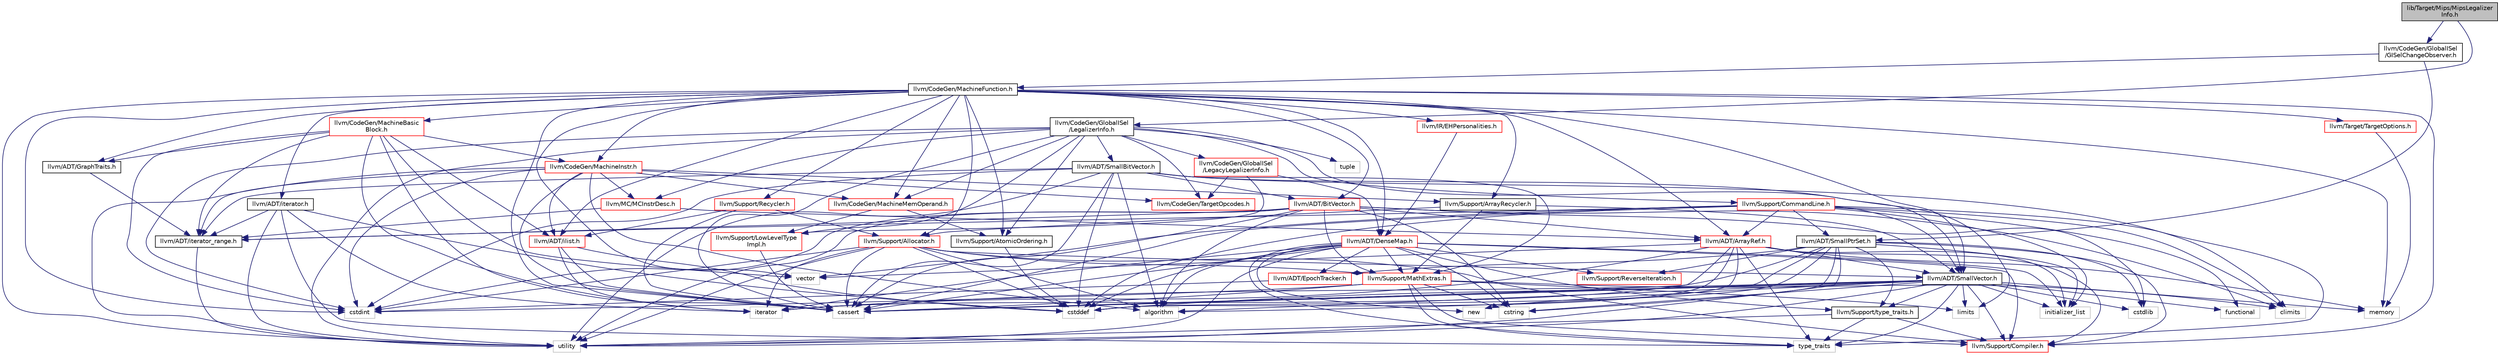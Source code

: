 digraph "lib/Target/Mips/MipsLegalizerInfo.h"
{
 // LATEX_PDF_SIZE
  bgcolor="transparent";
  edge [fontname="Helvetica",fontsize="10",labelfontname="Helvetica",labelfontsize="10"];
  node [fontname="Helvetica",fontsize="10",shape=record];
  Node1 [label="lib/Target/Mips/MipsLegalizer\lInfo.h",height=0.2,width=0.4,color="black", fillcolor="grey75", style="filled", fontcolor="black",tooltip=" "];
  Node1 -> Node2 [color="midnightblue",fontsize="10",style="solid",fontname="Helvetica"];
  Node2 [label="llvm/CodeGen/GlobalISel\l/GISelChangeObserver.h",height=0.2,width=0.4,color="black",URL="$GISelChangeObserver_8h.html",tooltip=" "];
  Node2 -> Node3 [color="midnightblue",fontsize="10",style="solid",fontname="Helvetica"];
  Node3 [label="llvm/ADT/SmallPtrSet.h",height=0.2,width=0.4,color="black",URL="$SmallPtrSet_8h.html",tooltip=" "];
  Node3 -> Node4 [color="midnightblue",fontsize="10",style="solid",fontname="Helvetica"];
  Node4 [label="llvm/ADT/EpochTracker.h",height=0.2,width=0.4,color="red",URL="$EpochTracker_8h.html",tooltip=" "];
  Node4 -> Node6 [color="midnightblue",fontsize="10",style="solid",fontname="Helvetica"];
  Node6 [label="cstdint",height=0.2,width=0.4,color="grey75",tooltip=" "];
  Node3 -> Node7 [color="midnightblue",fontsize="10",style="solid",fontname="Helvetica"];
  Node7 [label="llvm/Support/Compiler.h",height=0.2,width=0.4,color="red",URL="$Compiler_8h.html",tooltip=" "];
  Node3 -> Node10 [color="midnightblue",fontsize="10",style="solid",fontname="Helvetica"];
  Node10 [label="llvm/Support/ReverseIteration.h",height=0.2,width=0.4,color="red",URL="$ReverseIteration_8h.html",tooltip=" "];
  Node3 -> Node19 [color="midnightblue",fontsize="10",style="solid",fontname="Helvetica"];
  Node19 [label="llvm/Support/type_traits.h",height=0.2,width=0.4,color="black",URL="$type__traits_8h.html",tooltip=" "];
  Node19 -> Node7 [color="midnightblue",fontsize="10",style="solid",fontname="Helvetica"];
  Node19 -> Node18 [color="midnightblue",fontsize="10",style="solid",fontname="Helvetica"];
  Node18 [label="type_traits",height=0.2,width=0.4,color="grey75",tooltip=" "];
  Node19 -> Node20 [color="midnightblue",fontsize="10",style="solid",fontname="Helvetica"];
  Node20 [label="utility",height=0.2,width=0.4,color="grey75",tooltip=" "];
  Node3 -> Node17 [color="midnightblue",fontsize="10",style="solid",fontname="Helvetica"];
  Node17 [label="cassert",height=0.2,width=0.4,color="grey75",tooltip=" "];
  Node3 -> Node21 [color="midnightblue",fontsize="10",style="solid",fontname="Helvetica"];
  Node21 [label="cstddef",height=0.2,width=0.4,color="grey75",tooltip=" "];
  Node3 -> Node22 [color="midnightblue",fontsize="10",style="solid",fontname="Helvetica"];
  Node22 [label="cstdlib",height=0.2,width=0.4,color="grey75",tooltip=" "];
  Node3 -> Node23 [color="midnightblue",fontsize="10",style="solid",fontname="Helvetica"];
  Node23 [label="cstring",height=0.2,width=0.4,color="grey75",tooltip=" "];
  Node3 -> Node24 [color="midnightblue",fontsize="10",style="solid",fontname="Helvetica"];
  Node24 [label="initializer_list",height=0.2,width=0.4,color="grey75",tooltip=" "];
  Node3 -> Node25 [color="midnightblue",fontsize="10",style="solid",fontname="Helvetica"];
  Node25 [label="iterator",height=0.2,width=0.4,color="grey75",tooltip=" "];
  Node3 -> Node20 [color="midnightblue",fontsize="10",style="solid",fontname="Helvetica"];
  Node2 -> Node26 [color="midnightblue",fontsize="10",style="solid",fontname="Helvetica"];
  Node26 [label="llvm/CodeGen/MachineFunction.h",height=0.2,width=0.4,color="black",URL="$MachineFunction_8h.html",tooltip=" "];
  Node26 -> Node27 [color="midnightblue",fontsize="10",style="solid",fontname="Helvetica"];
  Node27 [label="llvm/ADT/ArrayRef.h",height=0.2,width=0.4,color="red",URL="$ArrayRef_8h.html",tooltip=" "];
  Node27 -> Node38 [color="midnightblue",fontsize="10",style="solid",fontname="Helvetica"];
  Node38 [label="llvm/ADT/SmallVector.h",height=0.2,width=0.4,color="black",URL="$SmallVector_8h.html",tooltip=" "];
  Node38 -> Node7 [color="midnightblue",fontsize="10",style="solid",fontname="Helvetica"];
  Node38 -> Node19 [color="midnightblue",fontsize="10",style="solid",fontname="Helvetica"];
  Node38 -> Node34 [color="midnightblue",fontsize="10",style="solid",fontname="Helvetica"];
  Node34 [label="algorithm",height=0.2,width=0.4,color="grey75",tooltip=" "];
  Node38 -> Node17 [color="midnightblue",fontsize="10",style="solid",fontname="Helvetica"];
  Node38 -> Node21 [color="midnightblue",fontsize="10",style="solid",fontname="Helvetica"];
  Node38 -> Node22 [color="midnightblue",fontsize="10",style="solid",fontname="Helvetica"];
  Node38 -> Node23 [color="midnightblue",fontsize="10",style="solid",fontname="Helvetica"];
  Node38 -> Node39 [color="midnightblue",fontsize="10",style="solid",fontname="Helvetica"];
  Node39 [label="functional",height=0.2,width=0.4,color="grey75",tooltip=" "];
  Node38 -> Node24 [color="midnightblue",fontsize="10",style="solid",fontname="Helvetica"];
  Node38 -> Node25 [color="midnightblue",fontsize="10",style="solid",fontname="Helvetica"];
  Node38 -> Node32 [color="midnightblue",fontsize="10",style="solid",fontname="Helvetica"];
  Node32 [label="limits",height=0.2,width=0.4,color="grey75",tooltip=" "];
  Node38 -> Node40 [color="midnightblue",fontsize="10",style="solid",fontname="Helvetica"];
  Node40 [label="memory",height=0.2,width=0.4,color="grey75",tooltip=" "];
  Node38 -> Node41 [color="midnightblue",fontsize="10",style="solid",fontname="Helvetica"];
  Node41 [label="new",height=0.2,width=0.4,color="grey75",tooltip=" "];
  Node38 -> Node18 [color="midnightblue",fontsize="10",style="solid",fontname="Helvetica"];
  Node38 -> Node20 [color="midnightblue",fontsize="10",style="solid",fontname="Helvetica"];
  Node27 -> Node7 [color="midnightblue",fontsize="10",style="solid",fontname="Helvetica"];
  Node27 -> Node34 [color="midnightblue",fontsize="10",style="solid",fontname="Helvetica"];
  Node27 -> Node17 [color="midnightblue",fontsize="10",style="solid",fontname="Helvetica"];
  Node27 -> Node21 [color="midnightblue",fontsize="10",style="solid",fontname="Helvetica"];
  Node27 -> Node24 [color="midnightblue",fontsize="10",style="solid",fontname="Helvetica"];
  Node27 -> Node25 [color="midnightblue",fontsize="10",style="solid",fontname="Helvetica"];
  Node27 -> Node40 [color="midnightblue",fontsize="10",style="solid",fontname="Helvetica"];
  Node27 -> Node18 [color="midnightblue",fontsize="10",style="solid",fontname="Helvetica"];
  Node27 -> Node49 [color="midnightblue",fontsize="10",style="solid",fontname="Helvetica"];
  Node49 [label="vector",height=0.2,width=0.4,color="grey75",tooltip=" "];
  Node26 -> Node50 [color="midnightblue",fontsize="10",style="solid",fontname="Helvetica"];
  Node50 [label="llvm/ADT/BitVector.h",height=0.2,width=0.4,color="red",URL="$BitVector_8h.html",tooltip=" "];
  Node50 -> Node27 [color="midnightblue",fontsize="10",style="solid",fontname="Helvetica"];
  Node50 -> Node47 [color="midnightblue",fontsize="10",style="solid",fontname="Helvetica"];
  Node47 [label="llvm/ADT/iterator_range.h",height=0.2,width=0.4,color="black",URL="$iterator__range_8h.html",tooltip=" "];
  Node47 -> Node20 [color="midnightblue",fontsize="10",style="solid",fontname="Helvetica"];
  Node50 -> Node53 [color="midnightblue",fontsize="10",style="solid",fontname="Helvetica"];
  Node53 [label="llvm/Support/MathExtras.h",height=0.2,width=0.4,color="red",URL="$MathExtras_8h.html",tooltip=" "];
  Node53 -> Node7 [color="midnightblue",fontsize="10",style="solid",fontname="Helvetica"];
  Node53 -> Node17 [color="midnightblue",fontsize="10",style="solid",fontname="Helvetica"];
  Node53 -> Node54 [color="midnightblue",fontsize="10",style="solid",fontname="Helvetica"];
  Node54 [label="climits",height=0.2,width=0.4,color="grey75",tooltip=" "];
  Node53 -> Node6 [color="midnightblue",fontsize="10",style="solid",fontname="Helvetica"];
  Node53 -> Node23 [color="midnightblue",fontsize="10",style="solid",fontname="Helvetica"];
  Node53 -> Node32 [color="midnightblue",fontsize="10",style="solid",fontname="Helvetica"];
  Node53 -> Node18 [color="midnightblue",fontsize="10",style="solid",fontname="Helvetica"];
  Node50 -> Node34 [color="midnightblue",fontsize="10",style="solid",fontname="Helvetica"];
  Node50 -> Node17 [color="midnightblue",fontsize="10",style="solid",fontname="Helvetica"];
  Node50 -> Node54 [color="midnightblue",fontsize="10",style="solid",fontname="Helvetica"];
  Node50 -> Node6 [color="midnightblue",fontsize="10",style="solid",fontname="Helvetica"];
  Node50 -> Node22 [color="midnightblue",fontsize="10",style="solid",fontname="Helvetica"];
  Node50 -> Node23 [color="midnightblue",fontsize="10",style="solid",fontname="Helvetica"];
  Node50 -> Node20 [color="midnightblue",fontsize="10",style="solid",fontname="Helvetica"];
  Node26 -> Node55 [color="midnightblue",fontsize="10",style="solid",fontname="Helvetica"];
  Node55 [label="llvm/ADT/DenseMap.h",height=0.2,width=0.4,color="red",URL="$DenseMap_8h.html",tooltip=" "];
  Node55 -> Node4 [color="midnightblue",fontsize="10",style="solid",fontname="Helvetica"];
  Node55 -> Node7 [color="midnightblue",fontsize="10",style="solid",fontname="Helvetica"];
  Node55 -> Node53 [color="midnightblue",fontsize="10",style="solid",fontname="Helvetica"];
  Node55 -> Node10 [color="midnightblue",fontsize="10",style="solid",fontname="Helvetica"];
  Node55 -> Node19 [color="midnightblue",fontsize="10",style="solid",fontname="Helvetica"];
  Node55 -> Node34 [color="midnightblue",fontsize="10",style="solid",fontname="Helvetica"];
  Node55 -> Node17 [color="midnightblue",fontsize="10",style="solid",fontname="Helvetica"];
  Node55 -> Node21 [color="midnightblue",fontsize="10",style="solid",fontname="Helvetica"];
  Node55 -> Node23 [color="midnightblue",fontsize="10",style="solid",fontname="Helvetica"];
  Node55 -> Node24 [color="midnightblue",fontsize="10",style="solid",fontname="Helvetica"];
  Node55 -> Node25 [color="midnightblue",fontsize="10",style="solid",fontname="Helvetica"];
  Node55 -> Node41 [color="midnightblue",fontsize="10",style="solid",fontname="Helvetica"];
  Node55 -> Node18 [color="midnightblue",fontsize="10",style="solid",fontname="Helvetica"];
  Node55 -> Node20 [color="midnightblue",fontsize="10",style="solid",fontname="Helvetica"];
  Node26 -> Node58 [color="midnightblue",fontsize="10",style="solid",fontname="Helvetica"];
  Node58 [label="llvm/ADT/GraphTraits.h",height=0.2,width=0.4,color="black",URL="$GraphTraits_8h.html",tooltip=" "];
  Node58 -> Node47 [color="midnightblue",fontsize="10",style="solid",fontname="Helvetica"];
  Node26 -> Node38 [color="midnightblue",fontsize="10",style="solid",fontname="Helvetica"];
  Node26 -> Node59 [color="midnightblue",fontsize="10",style="solid",fontname="Helvetica"];
  Node59 [label="llvm/ADT/ilist.h",height=0.2,width=0.4,color="red",URL="$ilist_8h.html",tooltip=" "];
  Node59 -> Node17 [color="midnightblue",fontsize="10",style="solid",fontname="Helvetica"];
  Node59 -> Node21 [color="midnightblue",fontsize="10",style="solid",fontname="Helvetica"];
  Node59 -> Node25 [color="midnightblue",fontsize="10",style="solid",fontname="Helvetica"];
  Node26 -> Node46 [color="midnightblue",fontsize="10",style="solid",fontname="Helvetica"];
  Node46 [label="llvm/ADT/iterator.h",height=0.2,width=0.4,color="black",URL="$iterator_8h.html",tooltip=" "];
  Node46 -> Node47 [color="midnightblue",fontsize="10",style="solid",fontname="Helvetica"];
  Node46 -> Node21 [color="midnightblue",fontsize="10",style="solid",fontname="Helvetica"];
  Node46 -> Node25 [color="midnightblue",fontsize="10",style="solid",fontname="Helvetica"];
  Node46 -> Node18 [color="midnightblue",fontsize="10",style="solid",fontname="Helvetica"];
  Node46 -> Node20 [color="midnightblue",fontsize="10",style="solid",fontname="Helvetica"];
  Node26 -> Node67 [color="midnightblue",fontsize="10",style="solid",fontname="Helvetica"];
  Node67 [label="llvm/CodeGen/MachineBasic\lBlock.h",height=0.2,width=0.4,color="red",URL="$MachineBasicBlock_8h.html",tooltip=" "];
  Node67 -> Node58 [color="midnightblue",fontsize="10",style="solid",fontname="Helvetica"];
  Node67 -> Node59 [color="midnightblue",fontsize="10",style="solid",fontname="Helvetica"];
  Node67 -> Node47 [color="midnightblue",fontsize="10",style="solid",fontname="Helvetica"];
  Node67 -> Node74 [color="midnightblue",fontsize="10",style="solid",fontname="Helvetica"];
  Node74 [label="llvm/CodeGen/MachineInstr.h",height=0.2,width=0.4,color="red",URL="$MachineInstr_8h.html",tooltip=" "];
  Node74 -> Node59 [color="midnightblue",fontsize="10",style="solid",fontname="Helvetica"];
  Node74 -> Node47 [color="midnightblue",fontsize="10",style="solid",fontname="Helvetica"];
  Node74 -> Node78 [color="midnightblue",fontsize="10",style="solid",fontname="Helvetica"];
  Node78 [label="llvm/CodeGen/MachineMemOperand.h",height=0.2,width=0.4,color="red",URL="$MachineMemOperand_8h.html",tooltip=" "];
  Node78 -> Node111 [color="midnightblue",fontsize="10",style="solid",fontname="Helvetica"];
  Node111 [label="llvm/Support/AtomicOrdering.h",height=0.2,width=0.4,color="black",URL="$AtomicOrdering_8h.html",tooltip=" "];
  Node111 -> Node21 [color="midnightblue",fontsize="10",style="solid",fontname="Helvetica"];
  Node78 -> Node112 [color="midnightblue",fontsize="10",style="solid",fontname="Helvetica"];
  Node112 [label="llvm/Support/LowLevelType\lImpl.h",height=0.2,width=0.4,color="red",URL="$LowLevelTypeImpl_8h.html",tooltip=" "];
  Node112 -> Node17 [color="midnightblue",fontsize="10",style="solid",fontname="Helvetica"];
  Node74 -> Node121 [color="midnightblue",fontsize="10",style="solid",fontname="Helvetica"];
  Node121 [label="llvm/CodeGen/TargetOpcodes.h",height=0.2,width=0.4,color="red",URL="$TargetOpcodes_8h.html",tooltip=" "];
  Node74 -> Node125 [color="midnightblue",fontsize="10",style="solid",fontname="Helvetica"];
  Node125 [label="llvm/MC/MCInstrDesc.h",height=0.2,width=0.4,color="red",URL="$MCInstrDesc_8h.html",tooltip=" "];
  Node125 -> Node27 [color="midnightblue",fontsize="10",style="solid",fontname="Helvetica"];
  Node125 -> Node47 [color="midnightblue",fontsize="10",style="solid",fontname="Helvetica"];
  Node74 -> Node133 [color="midnightblue",fontsize="10",style="solid",fontname="Helvetica"];
  Node133 [label="llvm/Support/ArrayRecycler.h",height=0.2,width=0.4,color="black",URL="$ArrayRecycler_8h.html",tooltip=" "];
  Node133 -> Node38 [color="midnightblue",fontsize="10",style="solid",fontname="Helvetica"];
  Node133 -> Node134 [color="midnightblue",fontsize="10",style="solid",fontname="Helvetica"];
  Node134 [label="llvm/Support/Allocator.h",height=0.2,width=0.4,color="red",URL="$Allocator_8h.html",tooltip=" "];
  Node134 -> Node38 [color="midnightblue",fontsize="10",style="solid",fontname="Helvetica"];
  Node134 -> Node7 [color="midnightblue",fontsize="10",style="solid",fontname="Helvetica"];
  Node134 -> Node53 [color="midnightblue",fontsize="10",style="solid",fontname="Helvetica"];
  Node134 -> Node34 [color="midnightblue",fontsize="10",style="solid",fontname="Helvetica"];
  Node134 -> Node17 [color="midnightblue",fontsize="10",style="solid",fontname="Helvetica"];
  Node134 -> Node21 [color="midnightblue",fontsize="10",style="solid",fontname="Helvetica"];
  Node134 -> Node6 [color="midnightblue",fontsize="10",style="solid",fontname="Helvetica"];
  Node134 -> Node25 [color="midnightblue",fontsize="10",style="solid",fontname="Helvetica"];
  Node134 -> Node20 [color="midnightblue",fontsize="10",style="solid",fontname="Helvetica"];
  Node133 -> Node53 [color="midnightblue",fontsize="10",style="solid",fontname="Helvetica"];
  Node74 -> Node34 [color="midnightblue",fontsize="10",style="solid",fontname="Helvetica"];
  Node74 -> Node17 [color="midnightblue",fontsize="10",style="solid",fontname="Helvetica"];
  Node74 -> Node6 [color="midnightblue",fontsize="10",style="solid",fontname="Helvetica"];
  Node74 -> Node20 [color="midnightblue",fontsize="10",style="solid",fontname="Helvetica"];
  Node67 -> Node17 [color="midnightblue",fontsize="10",style="solid",fontname="Helvetica"];
  Node67 -> Node6 [color="midnightblue",fontsize="10",style="solid",fontname="Helvetica"];
  Node67 -> Node25 [color="midnightblue",fontsize="10",style="solid",fontname="Helvetica"];
  Node67 -> Node49 [color="midnightblue",fontsize="10",style="solid",fontname="Helvetica"];
  Node26 -> Node74 [color="midnightblue",fontsize="10",style="solid",fontname="Helvetica"];
  Node26 -> Node78 [color="midnightblue",fontsize="10",style="solid",fontname="Helvetica"];
  Node26 -> Node143 [color="midnightblue",fontsize="10",style="solid",fontname="Helvetica"];
  Node143 [label="llvm/IR/EHPersonalities.h",height=0.2,width=0.4,color="red",URL="$EHPersonalities_8h.html",tooltip=" "];
  Node143 -> Node55 [color="midnightblue",fontsize="10",style="solid",fontname="Helvetica"];
  Node26 -> Node134 [color="midnightblue",fontsize="10",style="solid",fontname="Helvetica"];
  Node26 -> Node133 [color="midnightblue",fontsize="10",style="solid",fontname="Helvetica"];
  Node26 -> Node111 [color="midnightblue",fontsize="10",style="solid",fontname="Helvetica"];
  Node26 -> Node7 [color="midnightblue",fontsize="10",style="solid",fontname="Helvetica"];
  Node26 -> Node145 [color="midnightblue",fontsize="10",style="solid",fontname="Helvetica"];
  Node145 [label="llvm/Support/Recycler.h",height=0.2,width=0.4,color="red",URL="$Recycler_8h.html",tooltip=" "];
  Node145 -> Node59 [color="midnightblue",fontsize="10",style="solid",fontname="Helvetica"];
  Node145 -> Node134 [color="midnightblue",fontsize="10",style="solid",fontname="Helvetica"];
  Node145 -> Node17 [color="midnightblue",fontsize="10",style="solid",fontname="Helvetica"];
  Node26 -> Node146 [color="midnightblue",fontsize="10",style="solid",fontname="Helvetica"];
  Node146 [label="llvm/Target/TargetOptions.h",height=0.2,width=0.4,color="red",URL="$TargetOptions_8h.html",tooltip=" "];
  Node146 -> Node40 [color="midnightblue",fontsize="10",style="solid",fontname="Helvetica"];
  Node26 -> Node17 [color="midnightblue",fontsize="10",style="solid",fontname="Helvetica"];
  Node26 -> Node6 [color="midnightblue",fontsize="10",style="solid",fontname="Helvetica"];
  Node26 -> Node40 [color="midnightblue",fontsize="10",style="solid",fontname="Helvetica"];
  Node26 -> Node20 [color="midnightblue",fontsize="10",style="solid",fontname="Helvetica"];
  Node26 -> Node49 [color="midnightblue",fontsize="10",style="solid",fontname="Helvetica"];
  Node1 -> Node151 [color="midnightblue",fontsize="10",style="solid",fontname="Helvetica"];
  Node151 [label="llvm/CodeGen/GlobalISel\l/LegalizerInfo.h",height=0.2,width=0.4,color="black",URL="$LegalizerInfo_8h.html",tooltip=" "];
  Node151 -> Node152 [color="midnightblue",fontsize="10",style="solid",fontname="Helvetica"];
  Node152 [label="llvm/ADT/SmallBitVector.h",height=0.2,width=0.4,color="black",URL="$SmallBitVector_8h.html",tooltip=" "];
  Node152 -> Node50 [color="midnightblue",fontsize="10",style="solid",fontname="Helvetica"];
  Node152 -> Node47 [color="midnightblue",fontsize="10",style="solid",fontname="Helvetica"];
  Node152 -> Node53 [color="midnightblue",fontsize="10",style="solid",fontname="Helvetica"];
  Node152 -> Node34 [color="midnightblue",fontsize="10",style="solid",fontname="Helvetica"];
  Node152 -> Node17 [color="midnightblue",fontsize="10",style="solid",fontname="Helvetica"];
  Node152 -> Node54 [color="midnightblue",fontsize="10",style="solid",fontname="Helvetica"];
  Node152 -> Node21 [color="midnightblue",fontsize="10",style="solid",fontname="Helvetica"];
  Node152 -> Node6 [color="midnightblue",fontsize="10",style="solid",fontname="Helvetica"];
  Node152 -> Node32 [color="midnightblue",fontsize="10",style="solid",fontname="Helvetica"];
  Node152 -> Node20 [color="midnightblue",fontsize="10",style="solid",fontname="Helvetica"];
  Node151 -> Node38 [color="midnightblue",fontsize="10",style="solid",fontname="Helvetica"];
  Node151 -> Node153 [color="midnightblue",fontsize="10",style="solid",fontname="Helvetica"];
  Node153 [label="llvm/CodeGen/GlobalISel\l/LegacyLegalizerInfo.h",height=0.2,width=0.4,color="red",URL="$LegacyLegalizerInfo_8h.html",tooltip=" "];
  Node153 -> Node55 [color="midnightblue",fontsize="10",style="solid",fontname="Helvetica"];
  Node153 -> Node121 [color="midnightblue",fontsize="10",style="solid",fontname="Helvetica"];
  Node153 -> Node112 [color="midnightblue",fontsize="10",style="solid",fontname="Helvetica"];
  Node151 -> Node78 [color="midnightblue",fontsize="10",style="solid",fontname="Helvetica"];
  Node151 -> Node121 [color="midnightblue",fontsize="10",style="solid",fontname="Helvetica"];
  Node151 -> Node125 [color="midnightblue",fontsize="10",style="solid",fontname="Helvetica"];
  Node151 -> Node111 [color="midnightblue",fontsize="10",style="solid",fontname="Helvetica"];
  Node151 -> Node155 [color="midnightblue",fontsize="10",style="solid",fontname="Helvetica"];
  Node155 [label="llvm/Support/CommandLine.h",height=0.2,width=0.4,color="red",URL="$CommandLine_8h.html",tooltip=" "];
  Node155 -> Node27 [color="midnightblue",fontsize="10",style="solid",fontname="Helvetica"];
  Node155 -> Node3 [color="midnightblue",fontsize="10",style="solid",fontname="Helvetica"];
  Node155 -> Node38 [color="midnightblue",fontsize="10",style="solid",fontname="Helvetica"];
  Node155 -> Node47 [color="midnightblue",fontsize="10",style="solid",fontname="Helvetica"];
  Node155 -> Node17 [color="midnightblue",fontsize="10",style="solid",fontname="Helvetica"];
  Node155 -> Node54 [color="midnightblue",fontsize="10",style="solid",fontname="Helvetica"];
  Node155 -> Node21 [color="midnightblue",fontsize="10",style="solid",fontname="Helvetica"];
  Node155 -> Node39 [color="midnightblue",fontsize="10",style="solid",fontname="Helvetica"];
  Node155 -> Node24 [color="midnightblue",fontsize="10",style="solid",fontname="Helvetica"];
  Node155 -> Node18 [color="midnightblue",fontsize="10",style="solid",fontname="Helvetica"];
  Node155 -> Node49 [color="midnightblue",fontsize="10",style="solid",fontname="Helvetica"];
  Node151 -> Node112 [color="midnightblue",fontsize="10",style="solid",fontname="Helvetica"];
  Node151 -> Node17 [color="midnightblue",fontsize="10",style="solid",fontname="Helvetica"];
  Node151 -> Node6 [color="midnightblue",fontsize="10",style="solid",fontname="Helvetica"];
  Node151 -> Node37 [color="midnightblue",fontsize="10",style="solid",fontname="Helvetica"];
  Node37 [label="tuple",height=0.2,width=0.4,color="grey75",tooltip=" "];
  Node151 -> Node20 [color="midnightblue",fontsize="10",style="solid",fontname="Helvetica"];
}
